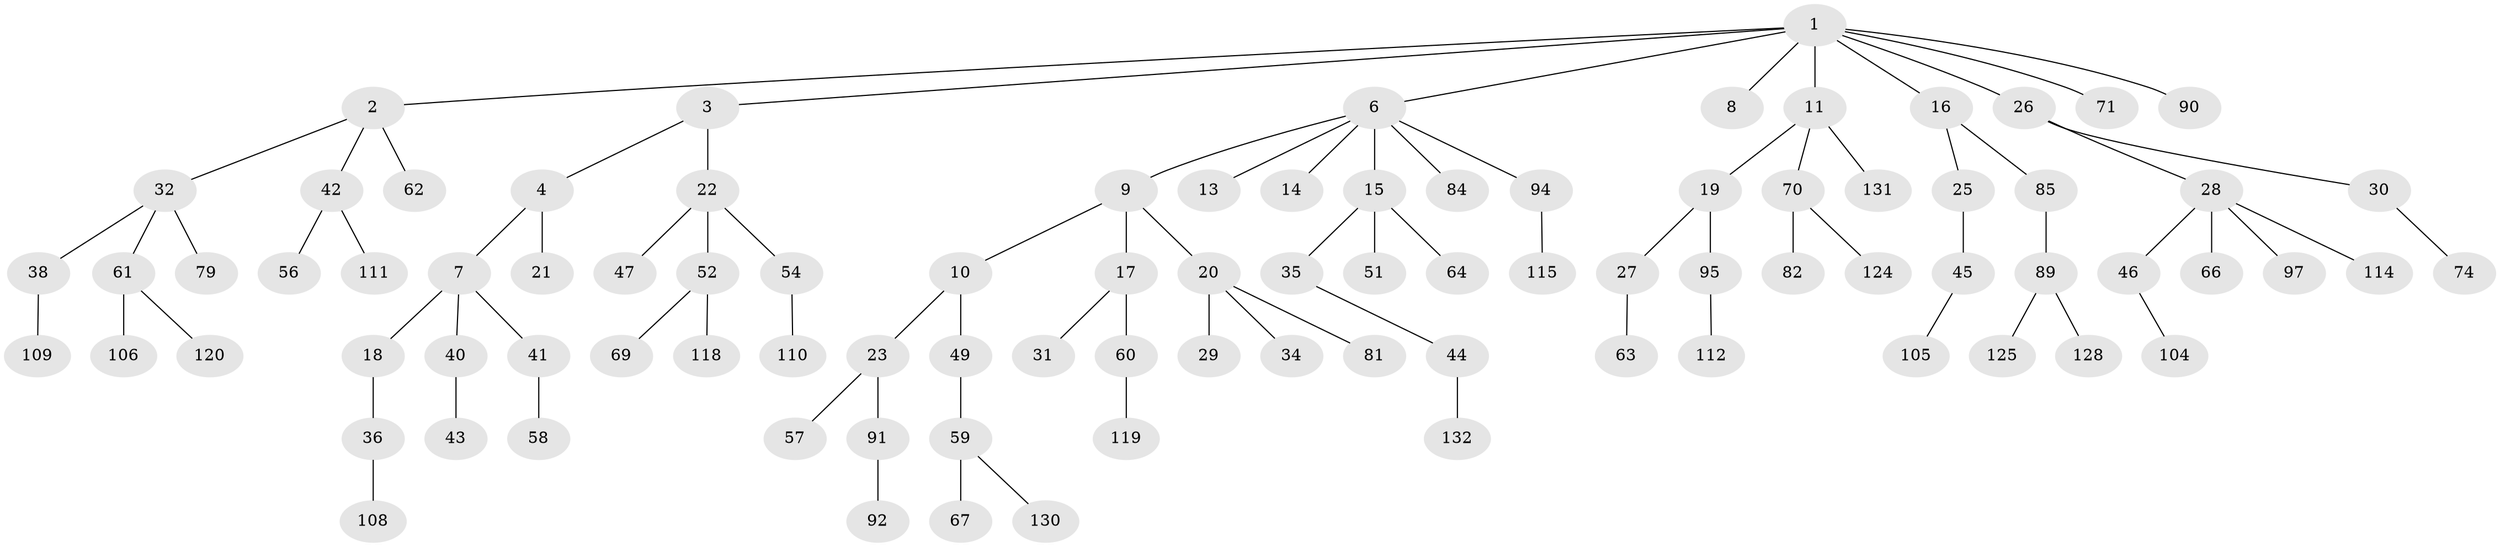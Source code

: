 // original degree distribution, {7: 0.014814814814814815, 5: 0.037037037037037035, 3: 0.1111111111111111, 4: 0.0962962962962963, 2: 0.23703703703703705, 1: 0.5037037037037037}
// Generated by graph-tools (version 1.1) at 2025/11/02/27/25 16:11:25]
// undirected, 91 vertices, 90 edges
graph export_dot {
graph [start="1"]
  node [color=gray90,style=filled];
  1 [super="+5"];
  2 [super="+123"];
  3;
  4 [super="+73"];
  6 [super="+48"];
  7 [super="+121"];
  8 [super="+127"];
  9 [super="+12"];
  10 [super="+87"];
  11 [super="+98"];
  13;
  14;
  15 [super="+96"];
  16 [super="+24"];
  17;
  18 [super="+37"];
  19 [super="+55"];
  20 [super="+53"];
  21 [super="+88"];
  22 [super="+33"];
  23 [super="+100"];
  25 [super="+107"];
  26 [super="+39"];
  27;
  28 [super="+102"];
  29;
  30 [super="+68"];
  31 [super="+65"];
  32 [super="+78"];
  34 [super="+77"];
  35;
  36 [super="+83"];
  38;
  40;
  41;
  42 [super="+50"];
  43;
  44 [super="+126"];
  45 [super="+116"];
  46 [super="+133"];
  47;
  49 [super="+93"];
  51;
  52 [super="+80"];
  54 [super="+101"];
  56;
  57;
  58 [super="+75"];
  59 [super="+122"];
  60;
  61 [super="+72"];
  62;
  63;
  64;
  66;
  67;
  69 [super="+76"];
  70 [super="+134"];
  71;
  74;
  79 [super="+103"];
  81 [super="+86"];
  82;
  84;
  85;
  89 [super="+99"];
  90;
  91;
  92;
  94 [super="+113"];
  95;
  97;
  104;
  105;
  106;
  108 [super="+117"];
  109;
  110;
  111;
  112;
  114;
  115;
  118 [super="+129"];
  119;
  120;
  124;
  125;
  128;
  130 [super="+135"];
  131;
  132;
  1 -- 2;
  1 -- 3;
  1 -- 6;
  1 -- 11;
  1 -- 16;
  1 -- 26;
  1 -- 8;
  1 -- 90;
  1 -- 71;
  2 -- 32;
  2 -- 42;
  2 -- 62;
  3 -- 4;
  3 -- 22;
  4 -- 7;
  4 -- 21;
  6 -- 9;
  6 -- 13;
  6 -- 14;
  6 -- 15;
  6 -- 94;
  6 -- 84;
  7 -- 18;
  7 -- 40;
  7 -- 41;
  9 -- 10;
  9 -- 17;
  9 -- 20;
  10 -- 23;
  10 -- 49;
  11 -- 19;
  11 -- 70;
  11 -- 131;
  15 -- 35;
  15 -- 51;
  15 -- 64;
  16 -- 85;
  16 -- 25;
  17 -- 31;
  17 -- 60;
  18 -- 36;
  19 -- 27;
  19 -- 95;
  20 -- 29;
  20 -- 34;
  20 -- 81;
  22 -- 47;
  22 -- 54;
  22 -- 52;
  23 -- 57;
  23 -- 91;
  25 -- 45;
  26 -- 28;
  26 -- 30;
  27 -- 63;
  28 -- 46;
  28 -- 66;
  28 -- 97;
  28 -- 114;
  30 -- 74;
  32 -- 38;
  32 -- 61;
  32 -- 79;
  35 -- 44;
  36 -- 108;
  38 -- 109;
  40 -- 43;
  41 -- 58;
  42 -- 111;
  42 -- 56;
  44 -- 132;
  45 -- 105;
  46 -- 104;
  49 -- 59;
  52 -- 69;
  52 -- 118;
  54 -- 110;
  59 -- 67;
  59 -- 130;
  60 -- 119;
  61 -- 106;
  61 -- 120;
  70 -- 82;
  70 -- 124;
  85 -- 89;
  89 -- 125;
  89 -- 128;
  91 -- 92;
  94 -- 115;
  95 -- 112;
}
